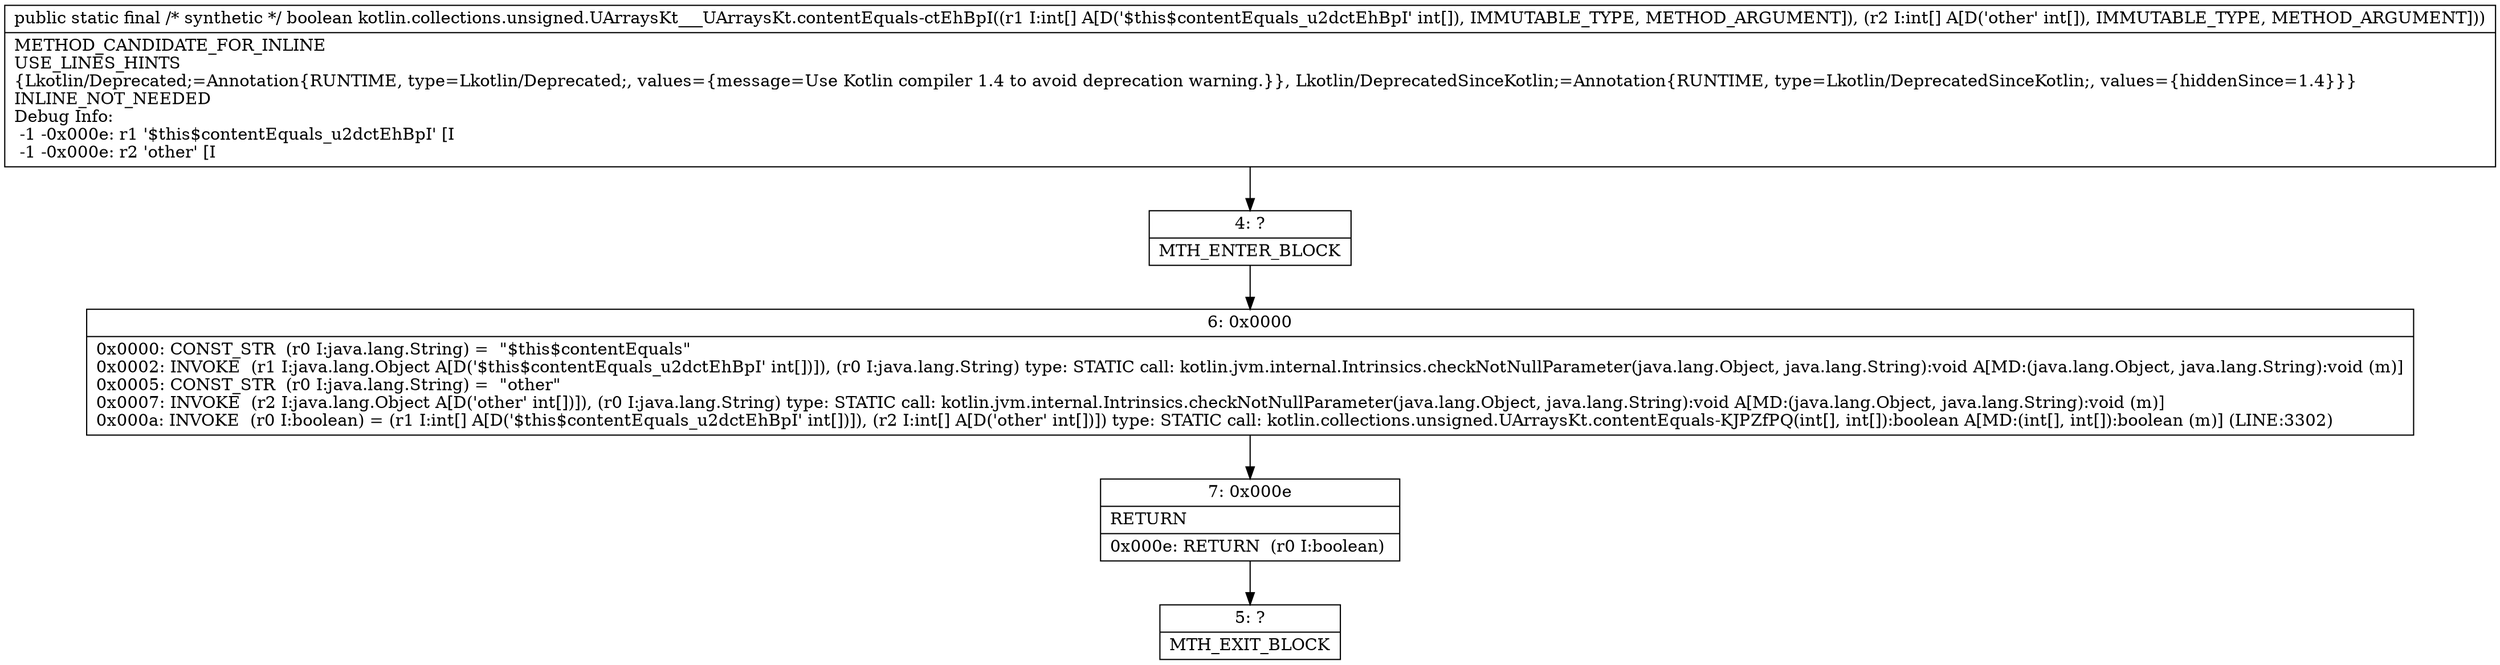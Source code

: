 digraph "CFG forkotlin.collections.unsigned.UArraysKt___UArraysKt.contentEquals\-ctEhBpI([I[I)Z" {
Node_4 [shape=record,label="{4\:\ ?|MTH_ENTER_BLOCK\l}"];
Node_6 [shape=record,label="{6\:\ 0x0000|0x0000: CONST_STR  (r0 I:java.lang.String) =  \"$this$contentEquals\" \l0x0002: INVOKE  (r1 I:java.lang.Object A[D('$this$contentEquals_u2dctEhBpI' int[])]), (r0 I:java.lang.String) type: STATIC call: kotlin.jvm.internal.Intrinsics.checkNotNullParameter(java.lang.Object, java.lang.String):void A[MD:(java.lang.Object, java.lang.String):void (m)]\l0x0005: CONST_STR  (r0 I:java.lang.String) =  \"other\" \l0x0007: INVOKE  (r2 I:java.lang.Object A[D('other' int[])]), (r0 I:java.lang.String) type: STATIC call: kotlin.jvm.internal.Intrinsics.checkNotNullParameter(java.lang.Object, java.lang.String):void A[MD:(java.lang.Object, java.lang.String):void (m)]\l0x000a: INVOKE  (r0 I:boolean) = (r1 I:int[] A[D('$this$contentEquals_u2dctEhBpI' int[])]), (r2 I:int[] A[D('other' int[])]) type: STATIC call: kotlin.collections.unsigned.UArraysKt.contentEquals\-KJPZfPQ(int[], int[]):boolean A[MD:(int[], int[]):boolean (m)] (LINE:3302)\l}"];
Node_7 [shape=record,label="{7\:\ 0x000e|RETURN\l|0x000e: RETURN  (r0 I:boolean) \l}"];
Node_5 [shape=record,label="{5\:\ ?|MTH_EXIT_BLOCK\l}"];
MethodNode[shape=record,label="{public static final \/* synthetic *\/ boolean kotlin.collections.unsigned.UArraysKt___UArraysKt.contentEquals\-ctEhBpI((r1 I:int[] A[D('$this$contentEquals_u2dctEhBpI' int[]), IMMUTABLE_TYPE, METHOD_ARGUMENT]), (r2 I:int[] A[D('other' int[]), IMMUTABLE_TYPE, METHOD_ARGUMENT]))  | METHOD_CANDIDATE_FOR_INLINE\lUSE_LINES_HINTS\l\{Lkotlin\/Deprecated;=Annotation\{RUNTIME, type=Lkotlin\/Deprecated;, values=\{message=Use Kotlin compiler 1.4 to avoid deprecation warning.\}\}, Lkotlin\/DeprecatedSinceKotlin;=Annotation\{RUNTIME, type=Lkotlin\/DeprecatedSinceKotlin;, values=\{hiddenSince=1.4\}\}\}\lINLINE_NOT_NEEDED\lDebug Info:\l  \-1 \-0x000e: r1 '$this$contentEquals_u2dctEhBpI' [I\l  \-1 \-0x000e: r2 'other' [I\l}"];
MethodNode -> Node_4;Node_4 -> Node_6;
Node_6 -> Node_7;
Node_7 -> Node_5;
}

